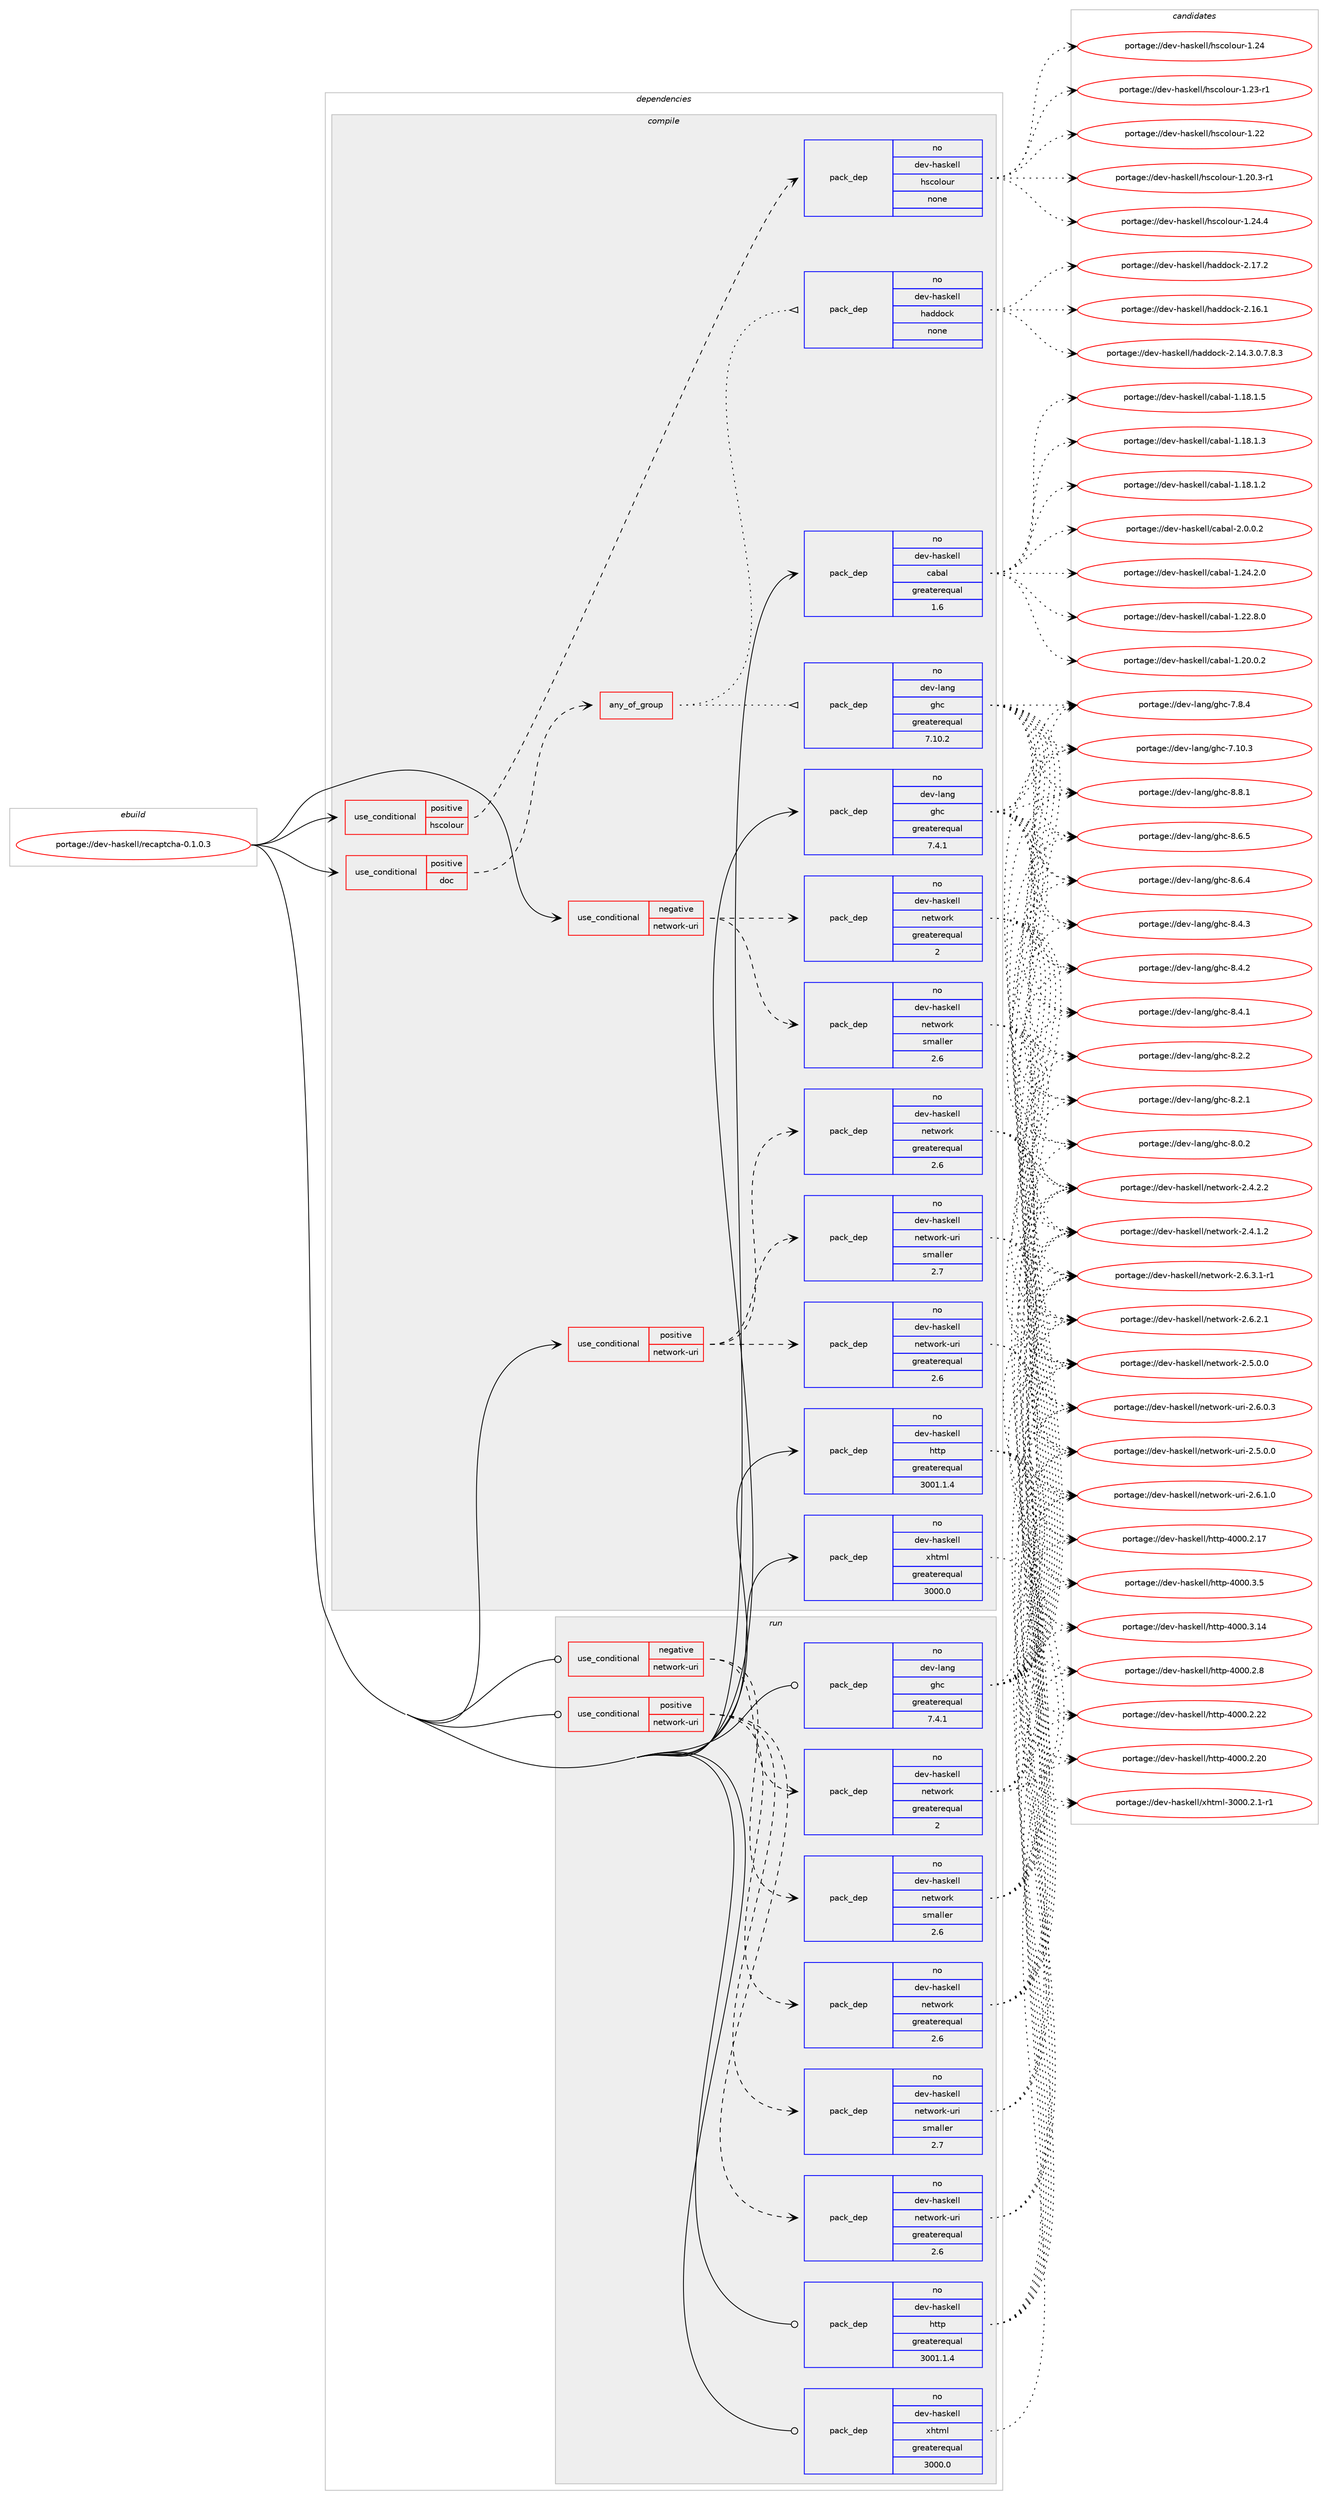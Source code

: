 digraph prolog {

# *************
# Graph options
# *************

newrank=true;
concentrate=true;
compound=true;
graph [rankdir=LR,fontname=Helvetica,fontsize=10,ranksep=1.5];#, ranksep=2.5, nodesep=0.2];
edge  [arrowhead=vee];
node  [fontname=Helvetica,fontsize=10];

# **********
# The ebuild
# **********

subgraph cluster_leftcol {
color=gray;
rank=same;
label=<<i>ebuild</i>>;
id [label="portage://dev-haskell/recaptcha-0.1.0.3", color=red, width=4, href="../dev-haskell/recaptcha-0.1.0.3.svg"];
}

# ****************
# The dependencies
# ****************

subgraph cluster_midcol {
color=gray;
label=<<i>dependencies</i>>;
subgraph cluster_compile {
fillcolor="#eeeeee";
style=filled;
label=<<i>compile</i>>;
subgraph cond132042 {
dependency547163 [label=<<TABLE BORDER="0" CELLBORDER="1" CELLSPACING="0" CELLPADDING="4"><TR><TD ROWSPAN="3" CELLPADDING="10">use_conditional</TD></TR><TR><TD>negative</TD></TR><TR><TD>network-uri</TD></TR></TABLE>>, shape=none, color=red];
subgraph pack409033 {
dependency547164 [label=<<TABLE BORDER="0" CELLBORDER="1" CELLSPACING="0" CELLPADDING="4" WIDTH="220"><TR><TD ROWSPAN="6" CELLPADDING="30">pack_dep</TD></TR><TR><TD WIDTH="110">no</TD></TR><TR><TD>dev-haskell</TD></TR><TR><TD>network</TD></TR><TR><TD>greaterequal</TD></TR><TR><TD>2</TD></TR></TABLE>>, shape=none, color=blue];
}
dependency547163:e -> dependency547164:w [weight=20,style="dashed",arrowhead="vee"];
subgraph pack409034 {
dependency547165 [label=<<TABLE BORDER="0" CELLBORDER="1" CELLSPACING="0" CELLPADDING="4" WIDTH="220"><TR><TD ROWSPAN="6" CELLPADDING="30">pack_dep</TD></TR><TR><TD WIDTH="110">no</TD></TR><TR><TD>dev-haskell</TD></TR><TR><TD>network</TD></TR><TR><TD>smaller</TD></TR><TR><TD>2.6</TD></TR></TABLE>>, shape=none, color=blue];
}
dependency547163:e -> dependency547165:w [weight=20,style="dashed",arrowhead="vee"];
}
id:e -> dependency547163:w [weight=20,style="solid",arrowhead="vee"];
subgraph cond132043 {
dependency547166 [label=<<TABLE BORDER="0" CELLBORDER="1" CELLSPACING="0" CELLPADDING="4"><TR><TD ROWSPAN="3" CELLPADDING="10">use_conditional</TD></TR><TR><TD>positive</TD></TR><TR><TD>doc</TD></TR></TABLE>>, shape=none, color=red];
subgraph any5851 {
dependency547167 [label=<<TABLE BORDER="0" CELLBORDER="1" CELLSPACING="0" CELLPADDING="4"><TR><TD CELLPADDING="10">any_of_group</TD></TR></TABLE>>, shape=none, color=red];subgraph pack409035 {
dependency547168 [label=<<TABLE BORDER="0" CELLBORDER="1" CELLSPACING="0" CELLPADDING="4" WIDTH="220"><TR><TD ROWSPAN="6" CELLPADDING="30">pack_dep</TD></TR><TR><TD WIDTH="110">no</TD></TR><TR><TD>dev-haskell</TD></TR><TR><TD>haddock</TD></TR><TR><TD>none</TD></TR><TR><TD></TD></TR></TABLE>>, shape=none, color=blue];
}
dependency547167:e -> dependency547168:w [weight=20,style="dotted",arrowhead="oinv"];
subgraph pack409036 {
dependency547169 [label=<<TABLE BORDER="0" CELLBORDER="1" CELLSPACING="0" CELLPADDING="4" WIDTH="220"><TR><TD ROWSPAN="6" CELLPADDING="30">pack_dep</TD></TR><TR><TD WIDTH="110">no</TD></TR><TR><TD>dev-lang</TD></TR><TR><TD>ghc</TD></TR><TR><TD>greaterequal</TD></TR><TR><TD>7.10.2</TD></TR></TABLE>>, shape=none, color=blue];
}
dependency547167:e -> dependency547169:w [weight=20,style="dotted",arrowhead="oinv"];
}
dependency547166:e -> dependency547167:w [weight=20,style="dashed",arrowhead="vee"];
}
id:e -> dependency547166:w [weight=20,style="solid",arrowhead="vee"];
subgraph cond132044 {
dependency547170 [label=<<TABLE BORDER="0" CELLBORDER="1" CELLSPACING="0" CELLPADDING="4"><TR><TD ROWSPAN="3" CELLPADDING="10">use_conditional</TD></TR><TR><TD>positive</TD></TR><TR><TD>hscolour</TD></TR></TABLE>>, shape=none, color=red];
subgraph pack409037 {
dependency547171 [label=<<TABLE BORDER="0" CELLBORDER="1" CELLSPACING="0" CELLPADDING="4" WIDTH="220"><TR><TD ROWSPAN="6" CELLPADDING="30">pack_dep</TD></TR><TR><TD WIDTH="110">no</TD></TR><TR><TD>dev-haskell</TD></TR><TR><TD>hscolour</TD></TR><TR><TD>none</TD></TR><TR><TD></TD></TR></TABLE>>, shape=none, color=blue];
}
dependency547170:e -> dependency547171:w [weight=20,style="dashed",arrowhead="vee"];
}
id:e -> dependency547170:w [weight=20,style="solid",arrowhead="vee"];
subgraph cond132045 {
dependency547172 [label=<<TABLE BORDER="0" CELLBORDER="1" CELLSPACING="0" CELLPADDING="4"><TR><TD ROWSPAN="3" CELLPADDING="10">use_conditional</TD></TR><TR><TD>positive</TD></TR><TR><TD>network-uri</TD></TR></TABLE>>, shape=none, color=red];
subgraph pack409038 {
dependency547173 [label=<<TABLE BORDER="0" CELLBORDER="1" CELLSPACING="0" CELLPADDING="4" WIDTH="220"><TR><TD ROWSPAN="6" CELLPADDING="30">pack_dep</TD></TR><TR><TD WIDTH="110">no</TD></TR><TR><TD>dev-haskell</TD></TR><TR><TD>network</TD></TR><TR><TD>greaterequal</TD></TR><TR><TD>2.6</TD></TR></TABLE>>, shape=none, color=blue];
}
dependency547172:e -> dependency547173:w [weight=20,style="dashed",arrowhead="vee"];
subgraph pack409039 {
dependency547174 [label=<<TABLE BORDER="0" CELLBORDER="1" CELLSPACING="0" CELLPADDING="4" WIDTH="220"><TR><TD ROWSPAN="6" CELLPADDING="30">pack_dep</TD></TR><TR><TD WIDTH="110">no</TD></TR><TR><TD>dev-haskell</TD></TR><TR><TD>network-uri</TD></TR><TR><TD>greaterequal</TD></TR><TR><TD>2.6</TD></TR></TABLE>>, shape=none, color=blue];
}
dependency547172:e -> dependency547174:w [weight=20,style="dashed",arrowhead="vee"];
subgraph pack409040 {
dependency547175 [label=<<TABLE BORDER="0" CELLBORDER="1" CELLSPACING="0" CELLPADDING="4" WIDTH="220"><TR><TD ROWSPAN="6" CELLPADDING="30">pack_dep</TD></TR><TR><TD WIDTH="110">no</TD></TR><TR><TD>dev-haskell</TD></TR><TR><TD>network-uri</TD></TR><TR><TD>smaller</TD></TR><TR><TD>2.7</TD></TR></TABLE>>, shape=none, color=blue];
}
dependency547172:e -> dependency547175:w [weight=20,style="dashed",arrowhead="vee"];
}
id:e -> dependency547172:w [weight=20,style="solid",arrowhead="vee"];
subgraph pack409041 {
dependency547176 [label=<<TABLE BORDER="0" CELLBORDER="1" CELLSPACING="0" CELLPADDING="4" WIDTH="220"><TR><TD ROWSPAN="6" CELLPADDING="30">pack_dep</TD></TR><TR><TD WIDTH="110">no</TD></TR><TR><TD>dev-haskell</TD></TR><TR><TD>cabal</TD></TR><TR><TD>greaterequal</TD></TR><TR><TD>1.6</TD></TR></TABLE>>, shape=none, color=blue];
}
id:e -> dependency547176:w [weight=20,style="solid",arrowhead="vee"];
subgraph pack409042 {
dependency547177 [label=<<TABLE BORDER="0" CELLBORDER="1" CELLSPACING="0" CELLPADDING="4" WIDTH="220"><TR><TD ROWSPAN="6" CELLPADDING="30">pack_dep</TD></TR><TR><TD WIDTH="110">no</TD></TR><TR><TD>dev-haskell</TD></TR><TR><TD>http</TD></TR><TR><TD>greaterequal</TD></TR><TR><TD>3001.1.4</TD></TR></TABLE>>, shape=none, color=blue];
}
id:e -> dependency547177:w [weight=20,style="solid",arrowhead="vee"];
subgraph pack409043 {
dependency547178 [label=<<TABLE BORDER="0" CELLBORDER="1" CELLSPACING="0" CELLPADDING="4" WIDTH="220"><TR><TD ROWSPAN="6" CELLPADDING="30">pack_dep</TD></TR><TR><TD WIDTH="110">no</TD></TR><TR><TD>dev-haskell</TD></TR><TR><TD>xhtml</TD></TR><TR><TD>greaterequal</TD></TR><TR><TD>3000.0</TD></TR></TABLE>>, shape=none, color=blue];
}
id:e -> dependency547178:w [weight=20,style="solid",arrowhead="vee"];
subgraph pack409044 {
dependency547179 [label=<<TABLE BORDER="0" CELLBORDER="1" CELLSPACING="0" CELLPADDING="4" WIDTH="220"><TR><TD ROWSPAN="6" CELLPADDING="30">pack_dep</TD></TR><TR><TD WIDTH="110">no</TD></TR><TR><TD>dev-lang</TD></TR><TR><TD>ghc</TD></TR><TR><TD>greaterequal</TD></TR><TR><TD>7.4.1</TD></TR></TABLE>>, shape=none, color=blue];
}
id:e -> dependency547179:w [weight=20,style="solid",arrowhead="vee"];
}
subgraph cluster_compileandrun {
fillcolor="#eeeeee";
style=filled;
label=<<i>compile and run</i>>;
}
subgraph cluster_run {
fillcolor="#eeeeee";
style=filled;
label=<<i>run</i>>;
subgraph cond132046 {
dependency547180 [label=<<TABLE BORDER="0" CELLBORDER="1" CELLSPACING="0" CELLPADDING="4"><TR><TD ROWSPAN="3" CELLPADDING="10">use_conditional</TD></TR><TR><TD>negative</TD></TR><TR><TD>network-uri</TD></TR></TABLE>>, shape=none, color=red];
subgraph pack409045 {
dependency547181 [label=<<TABLE BORDER="0" CELLBORDER="1" CELLSPACING="0" CELLPADDING="4" WIDTH="220"><TR><TD ROWSPAN="6" CELLPADDING="30">pack_dep</TD></TR><TR><TD WIDTH="110">no</TD></TR><TR><TD>dev-haskell</TD></TR><TR><TD>network</TD></TR><TR><TD>greaterequal</TD></TR><TR><TD>2</TD></TR></TABLE>>, shape=none, color=blue];
}
dependency547180:e -> dependency547181:w [weight=20,style="dashed",arrowhead="vee"];
subgraph pack409046 {
dependency547182 [label=<<TABLE BORDER="0" CELLBORDER="1" CELLSPACING="0" CELLPADDING="4" WIDTH="220"><TR><TD ROWSPAN="6" CELLPADDING="30">pack_dep</TD></TR><TR><TD WIDTH="110">no</TD></TR><TR><TD>dev-haskell</TD></TR><TR><TD>network</TD></TR><TR><TD>smaller</TD></TR><TR><TD>2.6</TD></TR></TABLE>>, shape=none, color=blue];
}
dependency547180:e -> dependency547182:w [weight=20,style="dashed",arrowhead="vee"];
}
id:e -> dependency547180:w [weight=20,style="solid",arrowhead="odot"];
subgraph cond132047 {
dependency547183 [label=<<TABLE BORDER="0" CELLBORDER="1" CELLSPACING="0" CELLPADDING="4"><TR><TD ROWSPAN="3" CELLPADDING="10">use_conditional</TD></TR><TR><TD>positive</TD></TR><TR><TD>network-uri</TD></TR></TABLE>>, shape=none, color=red];
subgraph pack409047 {
dependency547184 [label=<<TABLE BORDER="0" CELLBORDER="1" CELLSPACING="0" CELLPADDING="4" WIDTH="220"><TR><TD ROWSPAN="6" CELLPADDING="30">pack_dep</TD></TR><TR><TD WIDTH="110">no</TD></TR><TR><TD>dev-haskell</TD></TR><TR><TD>network</TD></TR><TR><TD>greaterequal</TD></TR><TR><TD>2.6</TD></TR></TABLE>>, shape=none, color=blue];
}
dependency547183:e -> dependency547184:w [weight=20,style="dashed",arrowhead="vee"];
subgraph pack409048 {
dependency547185 [label=<<TABLE BORDER="0" CELLBORDER="1" CELLSPACING="0" CELLPADDING="4" WIDTH="220"><TR><TD ROWSPAN="6" CELLPADDING="30">pack_dep</TD></TR><TR><TD WIDTH="110">no</TD></TR><TR><TD>dev-haskell</TD></TR><TR><TD>network-uri</TD></TR><TR><TD>greaterequal</TD></TR><TR><TD>2.6</TD></TR></TABLE>>, shape=none, color=blue];
}
dependency547183:e -> dependency547185:w [weight=20,style="dashed",arrowhead="vee"];
subgraph pack409049 {
dependency547186 [label=<<TABLE BORDER="0" CELLBORDER="1" CELLSPACING="0" CELLPADDING="4" WIDTH="220"><TR><TD ROWSPAN="6" CELLPADDING="30">pack_dep</TD></TR><TR><TD WIDTH="110">no</TD></TR><TR><TD>dev-haskell</TD></TR><TR><TD>network-uri</TD></TR><TR><TD>smaller</TD></TR><TR><TD>2.7</TD></TR></TABLE>>, shape=none, color=blue];
}
dependency547183:e -> dependency547186:w [weight=20,style="dashed",arrowhead="vee"];
}
id:e -> dependency547183:w [weight=20,style="solid",arrowhead="odot"];
subgraph pack409050 {
dependency547187 [label=<<TABLE BORDER="0" CELLBORDER="1" CELLSPACING="0" CELLPADDING="4" WIDTH="220"><TR><TD ROWSPAN="6" CELLPADDING="30">pack_dep</TD></TR><TR><TD WIDTH="110">no</TD></TR><TR><TD>dev-haskell</TD></TR><TR><TD>http</TD></TR><TR><TD>greaterequal</TD></TR><TR><TD>3001.1.4</TD></TR></TABLE>>, shape=none, color=blue];
}
id:e -> dependency547187:w [weight=20,style="solid",arrowhead="odot"];
subgraph pack409051 {
dependency547188 [label=<<TABLE BORDER="0" CELLBORDER="1" CELLSPACING="0" CELLPADDING="4" WIDTH="220"><TR><TD ROWSPAN="6" CELLPADDING="30">pack_dep</TD></TR><TR><TD WIDTH="110">no</TD></TR><TR><TD>dev-haskell</TD></TR><TR><TD>xhtml</TD></TR><TR><TD>greaterequal</TD></TR><TR><TD>3000.0</TD></TR></TABLE>>, shape=none, color=blue];
}
id:e -> dependency547188:w [weight=20,style="solid",arrowhead="odot"];
subgraph pack409052 {
dependency547189 [label=<<TABLE BORDER="0" CELLBORDER="1" CELLSPACING="0" CELLPADDING="4" WIDTH="220"><TR><TD ROWSPAN="6" CELLPADDING="30">pack_dep</TD></TR><TR><TD WIDTH="110">no</TD></TR><TR><TD>dev-lang</TD></TR><TR><TD>ghc</TD></TR><TR><TD>greaterequal</TD></TR><TR><TD>7.4.1</TD></TR></TABLE>>, shape=none, color=blue];
}
id:e -> dependency547189:w [weight=20,style="solid",arrowhead="odot"];
}
}

# **************
# The candidates
# **************

subgraph cluster_choices {
rank=same;
color=gray;
label=<<i>candidates</i>>;

subgraph choice409033 {
color=black;
nodesep=1;
choice10010111845104971151071011081084711010111611911111410745504654465146494511449 [label="portage://dev-haskell/network-2.6.3.1-r1", color=red, width=4,href="../dev-haskell/network-2.6.3.1-r1.svg"];
choice1001011184510497115107101108108471101011161191111141074550465446504649 [label="portage://dev-haskell/network-2.6.2.1", color=red, width=4,href="../dev-haskell/network-2.6.2.1.svg"];
choice1001011184510497115107101108108471101011161191111141074550465346484648 [label="portage://dev-haskell/network-2.5.0.0", color=red, width=4,href="../dev-haskell/network-2.5.0.0.svg"];
choice1001011184510497115107101108108471101011161191111141074550465246504650 [label="portage://dev-haskell/network-2.4.2.2", color=red, width=4,href="../dev-haskell/network-2.4.2.2.svg"];
choice1001011184510497115107101108108471101011161191111141074550465246494650 [label="portage://dev-haskell/network-2.4.1.2", color=red, width=4,href="../dev-haskell/network-2.4.1.2.svg"];
dependency547164:e -> choice10010111845104971151071011081084711010111611911111410745504654465146494511449:w [style=dotted,weight="100"];
dependency547164:e -> choice1001011184510497115107101108108471101011161191111141074550465446504649:w [style=dotted,weight="100"];
dependency547164:e -> choice1001011184510497115107101108108471101011161191111141074550465346484648:w [style=dotted,weight="100"];
dependency547164:e -> choice1001011184510497115107101108108471101011161191111141074550465246504650:w [style=dotted,weight="100"];
dependency547164:e -> choice1001011184510497115107101108108471101011161191111141074550465246494650:w [style=dotted,weight="100"];
}
subgraph choice409034 {
color=black;
nodesep=1;
choice10010111845104971151071011081084711010111611911111410745504654465146494511449 [label="portage://dev-haskell/network-2.6.3.1-r1", color=red, width=4,href="../dev-haskell/network-2.6.3.1-r1.svg"];
choice1001011184510497115107101108108471101011161191111141074550465446504649 [label="portage://dev-haskell/network-2.6.2.1", color=red, width=4,href="../dev-haskell/network-2.6.2.1.svg"];
choice1001011184510497115107101108108471101011161191111141074550465346484648 [label="portage://dev-haskell/network-2.5.0.0", color=red, width=4,href="../dev-haskell/network-2.5.0.0.svg"];
choice1001011184510497115107101108108471101011161191111141074550465246504650 [label="portage://dev-haskell/network-2.4.2.2", color=red, width=4,href="../dev-haskell/network-2.4.2.2.svg"];
choice1001011184510497115107101108108471101011161191111141074550465246494650 [label="portage://dev-haskell/network-2.4.1.2", color=red, width=4,href="../dev-haskell/network-2.4.1.2.svg"];
dependency547165:e -> choice10010111845104971151071011081084711010111611911111410745504654465146494511449:w [style=dotted,weight="100"];
dependency547165:e -> choice1001011184510497115107101108108471101011161191111141074550465446504649:w [style=dotted,weight="100"];
dependency547165:e -> choice1001011184510497115107101108108471101011161191111141074550465346484648:w [style=dotted,weight="100"];
dependency547165:e -> choice1001011184510497115107101108108471101011161191111141074550465246504650:w [style=dotted,weight="100"];
dependency547165:e -> choice1001011184510497115107101108108471101011161191111141074550465246494650:w [style=dotted,weight="100"];
}
subgraph choice409035 {
color=black;
nodesep=1;
choice100101118451049711510710110810847104971001001119910745504649554650 [label="portage://dev-haskell/haddock-2.17.2", color=red, width=4,href="../dev-haskell/haddock-2.17.2.svg"];
choice100101118451049711510710110810847104971001001119910745504649544649 [label="portage://dev-haskell/haddock-2.16.1", color=red, width=4,href="../dev-haskell/haddock-2.16.1.svg"];
choice1001011184510497115107101108108471049710010011199107455046495246514648465546564651 [label="portage://dev-haskell/haddock-2.14.3.0.7.8.3", color=red, width=4,href="../dev-haskell/haddock-2.14.3.0.7.8.3.svg"];
dependency547168:e -> choice100101118451049711510710110810847104971001001119910745504649554650:w [style=dotted,weight="100"];
dependency547168:e -> choice100101118451049711510710110810847104971001001119910745504649544649:w [style=dotted,weight="100"];
dependency547168:e -> choice1001011184510497115107101108108471049710010011199107455046495246514648465546564651:w [style=dotted,weight="100"];
}
subgraph choice409036 {
color=black;
nodesep=1;
choice10010111845108971101034710310499455646564649 [label="portage://dev-lang/ghc-8.8.1", color=red, width=4,href="../dev-lang/ghc-8.8.1.svg"];
choice10010111845108971101034710310499455646544653 [label="portage://dev-lang/ghc-8.6.5", color=red, width=4,href="../dev-lang/ghc-8.6.5.svg"];
choice10010111845108971101034710310499455646544652 [label="portage://dev-lang/ghc-8.6.4", color=red, width=4,href="../dev-lang/ghc-8.6.4.svg"];
choice10010111845108971101034710310499455646524651 [label="portage://dev-lang/ghc-8.4.3", color=red, width=4,href="../dev-lang/ghc-8.4.3.svg"];
choice10010111845108971101034710310499455646524650 [label="portage://dev-lang/ghc-8.4.2", color=red, width=4,href="../dev-lang/ghc-8.4.2.svg"];
choice10010111845108971101034710310499455646524649 [label="portage://dev-lang/ghc-8.4.1", color=red, width=4,href="../dev-lang/ghc-8.4.1.svg"];
choice10010111845108971101034710310499455646504650 [label="portage://dev-lang/ghc-8.2.2", color=red, width=4,href="../dev-lang/ghc-8.2.2.svg"];
choice10010111845108971101034710310499455646504649 [label="portage://dev-lang/ghc-8.2.1", color=red, width=4,href="../dev-lang/ghc-8.2.1.svg"];
choice10010111845108971101034710310499455646484650 [label="portage://dev-lang/ghc-8.0.2", color=red, width=4,href="../dev-lang/ghc-8.0.2.svg"];
choice10010111845108971101034710310499455546564652 [label="portage://dev-lang/ghc-7.8.4", color=red, width=4,href="../dev-lang/ghc-7.8.4.svg"];
choice1001011184510897110103471031049945554649484651 [label="portage://dev-lang/ghc-7.10.3", color=red, width=4,href="../dev-lang/ghc-7.10.3.svg"];
dependency547169:e -> choice10010111845108971101034710310499455646564649:w [style=dotted,weight="100"];
dependency547169:e -> choice10010111845108971101034710310499455646544653:w [style=dotted,weight="100"];
dependency547169:e -> choice10010111845108971101034710310499455646544652:w [style=dotted,weight="100"];
dependency547169:e -> choice10010111845108971101034710310499455646524651:w [style=dotted,weight="100"];
dependency547169:e -> choice10010111845108971101034710310499455646524650:w [style=dotted,weight="100"];
dependency547169:e -> choice10010111845108971101034710310499455646524649:w [style=dotted,weight="100"];
dependency547169:e -> choice10010111845108971101034710310499455646504650:w [style=dotted,weight="100"];
dependency547169:e -> choice10010111845108971101034710310499455646504649:w [style=dotted,weight="100"];
dependency547169:e -> choice10010111845108971101034710310499455646484650:w [style=dotted,weight="100"];
dependency547169:e -> choice10010111845108971101034710310499455546564652:w [style=dotted,weight="100"];
dependency547169:e -> choice1001011184510897110103471031049945554649484651:w [style=dotted,weight="100"];
}
subgraph choice409037 {
color=black;
nodesep=1;
choice1001011184510497115107101108108471041159911110811111711445494650524652 [label="portage://dev-haskell/hscolour-1.24.4", color=red, width=4,href="../dev-haskell/hscolour-1.24.4.svg"];
choice100101118451049711510710110810847104115991111081111171144549465052 [label="portage://dev-haskell/hscolour-1.24", color=red, width=4,href="../dev-haskell/hscolour-1.24.svg"];
choice1001011184510497115107101108108471041159911110811111711445494650514511449 [label="portage://dev-haskell/hscolour-1.23-r1", color=red, width=4,href="../dev-haskell/hscolour-1.23-r1.svg"];
choice100101118451049711510710110810847104115991111081111171144549465050 [label="portage://dev-haskell/hscolour-1.22", color=red, width=4,href="../dev-haskell/hscolour-1.22.svg"];
choice10010111845104971151071011081084710411599111108111117114454946504846514511449 [label="portage://dev-haskell/hscolour-1.20.3-r1", color=red, width=4,href="../dev-haskell/hscolour-1.20.3-r1.svg"];
dependency547171:e -> choice1001011184510497115107101108108471041159911110811111711445494650524652:w [style=dotted,weight="100"];
dependency547171:e -> choice100101118451049711510710110810847104115991111081111171144549465052:w [style=dotted,weight="100"];
dependency547171:e -> choice1001011184510497115107101108108471041159911110811111711445494650514511449:w [style=dotted,weight="100"];
dependency547171:e -> choice100101118451049711510710110810847104115991111081111171144549465050:w [style=dotted,weight="100"];
dependency547171:e -> choice10010111845104971151071011081084710411599111108111117114454946504846514511449:w [style=dotted,weight="100"];
}
subgraph choice409038 {
color=black;
nodesep=1;
choice10010111845104971151071011081084711010111611911111410745504654465146494511449 [label="portage://dev-haskell/network-2.6.3.1-r1", color=red, width=4,href="../dev-haskell/network-2.6.3.1-r1.svg"];
choice1001011184510497115107101108108471101011161191111141074550465446504649 [label="portage://dev-haskell/network-2.6.2.1", color=red, width=4,href="../dev-haskell/network-2.6.2.1.svg"];
choice1001011184510497115107101108108471101011161191111141074550465346484648 [label="portage://dev-haskell/network-2.5.0.0", color=red, width=4,href="../dev-haskell/network-2.5.0.0.svg"];
choice1001011184510497115107101108108471101011161191111141074550465246504650 [label="portage://dev-haskell/network-2.4.2.2", color=red, width=4,href="../dev-haskell/network-2.4.2.2.svg"];
choice1001011184510497115107101108108471101011161191111141074550465246494650 [label="portage://dev-haskell/network-2.4.1.2", color=red, width=4,href="../dev-haskell/network-2.4.1.2.svg"];
dependency547173:e -> choice10010111845104971151071011081084711010111611911111410745504654465146494511449:w [style=dotted,weight="100"];
dependency547173:e -> choice1001011184510497115107101108108471101011161191111141074550465446504649:w [style=dotted,weight="100"];
dependency547173:e -> choice1001011184510497115107101108108471101011161191111141074550465346484648:w [style=dotted,weight="100"];
dependency547173:e -> choice1001011184510497115107101108108471101011161191111141074550465246504650:w [style=dotted,weight="100"];
dependency547173:e -> choice1001011184510497115107101108108471101011161191111141074550465246494650:w [style=dotted,weight="100"];
}
subgraph choice409039 {
color=black;
nodesep=1;
choice100101118451049711510710110810847110101116119111114107451171141054550465446494648 [label="portage://dev-haskell/network-uri-2.6.1.0", color=red, width=4,href="../dev-haskell/network-uri-2.6.1.0.svg"];
choice100101118451049711510710110810847110101116119111114107451171141054550465446484651 [label="portage://dev-haskell/network-uri-2.6.0.3", color=red, width=4,href="../dev-haskell/network-uri-2.6.0.3.svg"];
choice100101118451049711510710110810847110101116119111114107451171141054550465346484648 [label="portage://dev-haskell/network-uri-2.5.0.0", color=red, width=4,href="../dev-haskell/network-uri-2.5.0.0.svg"];
dependency547174:e -> choice100101118451049711510710110810847110101116119111114107451171141054550465446494648:w [style=dotted,weight="100"];
dependency547174:e -> choice100101118451049711510710110810847110101116119111114107451171141054550465446484651:w [style=dotted,weight="100"];
dependency547174:e -> choice100101118451049711510710110810847110101116119111114107451171141054550465346484648:w [style=dotted,weight="100"];
}
subgraph choice409040 {
color=black;
nodesep=1;
choice100101118451049711510710110810847110101116119111114107451171141054550465446494648 [label="portage://dev-haskell/network-uri-2.6.1.0", color=red, width=4,href="../dev-haskell/network-uri-2.6.1.0.svg"];
choice100101118451049711510710110810847110101116119111114107451171141054550465446484651 [label="portage://dev-haskell/network-uri-2.6.0.3", color=red, width=4,href="../dev-haskell/network-uri-2.6.0.3.svg"];
choice100101118451049711510710110810847110101116119111114107451171141054550465346484648 [label="portage://dev-haskell/network-uri-2.5.0.0", color=red, width=4,href="../dev-haskell/network-uri-2.5.0.0.svg"];
dependency547175:e -> choice100101118451049711510710110810847110101116119111114107451171141054550465446494648:w [style=dotted,weight="100"];
dependency547175:e -> choice100101118451049711510710110810847110101116119111114107451171141054550465446484651:w [style=dotted,weight="100"];
dependency547175:e -> choice100101118451049711510710110810847110101116119111114107451171141054550465346484648:w [style=dotted,weight="100"];
}
subgraph choice409041 {
color=black;
nodesep=1;
choice100101118451049711510710110810847999798971084550464846484650 [label="portage://dev-haskell/cabal-2.0.0.2", color=red, width=4,href="../dev-haskell/cabal-2.0.0.2.svg"];
choice10010111845104971151071011081084799979897108454946505246504648 [label="portage://dev-haskell/cabal-1.24.2.0", color=red, width=4,href="../dev-haskell/cabal-1.24.2.0.svg"];
choice10010111845104971151071011081084799979897108454946505046564648 [label="portage://dev-haskell/cabal-1.22.8.0", color=red, width=4,href="../dev-haskell/cabal-1.22.8.0.svg"];
choice10010111845104971151071011081084799979897108454946504846484650 [label="portage://dev-haskell/cabal-1.20.0.2", color=red, width=4,href="../dev-haskell/cabal-1.20.0.2.svg"];
choice10010111845104971151071011081084799979897108454946495646494653 [label="portage://dev-haskell/cabal-1.18.1.5", color=red, width=4,href="../dev-haskell/cabal-1.18.1.5.svg"];
choice10010111845104971151071011081084799979897108454946495646494651 [label="portage://dev-haskell/cabal-1.18.1.3", color=red, width=4,href="../dev-haskell/cabal-1.18.1.3.svg"];
choice10010111845104971151071011081084799979897108454946495646494650 [label="portage://dev-haskell/cabal-1.18.1.2", color=red, width=4,href="../dev-haskell/cabal-1.18.1.2.svg"];
dependency547176:e -> choice100101118451049711510710110810847999798971084550464846484650:w [style=dotted,weight="100"];
dependency547176:e -> choice10010111845104971151071011081084799979897108454946505246504648:w [style=dotted,weight="100"];
dependency547176:e -> choice10010111845104971151071011081084799979897108454946505046564648:w [style=dotted,weight="100"];
dependency547176:e -> choice10010111845104971151071011081084799979897108454946504846484650:w [style=dotted,weight="100"];
dependency547176:e -> choice10010111845104971151071011081084799979897108454946495646494653:w [style=dotted,weight="100"];
dependency547176:e -> choice10010111845104971151071011081084799979897108454946495646494651:w [style=dotted,weight="100"];
dependency547176:e -> choice10010111845104971151071011081084799979897108454946495646494650:w [style=dotted,weight="100"];
}
subgraph choice409042 {
color=black;
nodesep=1;
choice100101118451049711510710110810847104116116112455248484846514653 [label="portage://dev-haskell/http-4000.3.5", color=red, width=4,href="../dev-haskell/http-4000.3.5.svg"];
choice10010111845104971151071011081084710411611611245524848484651464952 [label="portage://dev-haskell/http-4000.3.14", color=red, width=4,href="../dev-haskell/http-4000.3.14.svg"];
choice100101118451049711510710110810847104116116112455248484846504656 [label="portage://dev-haskell/http-4000.2.8", color=red, width=4,href="../dev-haskell/http-4000.2.8.svg"];
choice10010111845104971151071011081084710411611611245524848484650465050 [label="portage://dev-haskell/http-4000.2.22", color=red, width=4,href="../dev-haskell/http-4000.2.22.svg"];
choice10010111845104971151071011081084710411611611245524848484650465048 [label="portage://dev-haskell/http-4000.2.20", color=red, width=4,href="../dev-haskell/http-4000.2.20.svg"];
choice10010111845104971151071011081084710411611611245524848484650464955 [label="portage://dev-haskell/http-4000.2.17", color=red, width=4,href="../dev-haskell/http-4000.2.17.svg"];
dependency547177:e -> choice100101118451049711510710110810847104116116112455248484846514653:w [style=dotted,weight="100"];
dependency547177:e -> choice10010111845104971151071011081084710411611611245524848484651464952:w [style=dotted,weight="100"];
dependency547177:e -> choice100101118451049711510710110810847104116116112455248484846504656:w [style=dotted,weight="100"];
dependency547177:e -> choice10010111845104971151071011081084710411611611245524848484650465050:w [style=dotted,weight="100"];
dependency547177:e -> choice10010111845104971151071011081084710411611611245524848484650465048:w [style=dotted,weight="100"];
dependency547177:e -> choice10010111845104971151071011081084710411611611245524848484650464955:w [style=dotted,weight="100"];
}
subgraph choice409043 {
color=black;
nodesep=1;
choice1001011184510497115107101108108471201041161091084551484848465046494511449 [label="portage://dev-haskell/xhtml-3000.2.1-r1", color=red, width=4,href="../dev-haskell/xhtml-3000.2.1-r1.svg"];
dependency547178:e -> choice1001011184510497115107101108108471201041161091084551484848465046494511449:w [style=dotted,weight="100"];
}
subgraph choice409044 {
color=black;
nodesep=1;
choice10010111845108971101034710310499455646564649 [label="portage://dev-lang/ghc-8.8.1", color=red, width=4,href="../dev-lang/ghc-8.8.1.svg"];
choice10010111845108971101034710310499455646544653 [label="portage://dev-lang/ghc-8.6.5", color=red, width=4,href="../dev-lang/ghc-8.6.5.svg"];
choice10010111845108971101034710310499455646544652 [label="portage://dev-lang/ghc-8.6.4", color=red, width=4,href="../dev-lang/ghc-8.6.4.svg"];
choice10010111845108971101034710310499455646524651 [label="portage://dev-lang/ghc-8.4.3", color=red, width=4,href="../dev-lang/ghc-8.4.3.svg"];
choice10010111845108971101034710310499455646524650 [label="portage://dev-lang/ghc-8.4.2", color=red, width=4,href="../dev-lang/ghc-8.4.2.svg"];
choice10010111845108971101034710310499455646524649 [label="portage://dev-lang/ghc-8.4.1", color=red, width=4,href="../dev-lang/ghc-8.4.1.svg"];
choice10010111845108971101034710310499455646504650 [label="portage://dev-lang/ghc-8.2.2", color=red, width=4,href="../dev-lang/ghc-8.2.2.svg"];
choice10010111845108971101034710310499455646504649 [label="portage://dev-lang/ghc-8.2.1", color=red, width=4,href="../dev-lang/ghc-8.2.1.svg"];
choice10010111845108971101034710310499455646484650 [label="portage://dev-lang/ghc-8.0.2", color=red, width=4,href="../dev-lang/ghc-8.0.2.svg"];
choice10010111845108971101034710310499455546564652 [label="portage://dev-lang/ghc-7.8.4", color=red, width=4,href="../dev-lang/ghc-7.8.4.svg"];
choice1001011184510897110103471031049945554649484651 [label="portage://dev-lang/ghc-7.10.3", color=red, width=4,href="../dev-lang/ghc-7.10.3.svg"];
dependency547179:e -> choice10010111845108971101034710310499455646564649:w [style=dotted,weight="100"];
dependency547179:e -> choice10010111845108971101034710310499455646544653:w [style=dotted,weight="100"];
dependency547179:e -> choice10010111845108971101034710310499455646544652:w [style=dotted,weight="100"];
dependency547179:e -> choice10010111845108971101034710310499455646524651:w [style=dotted,weight="100"];
dependency547179:e -> choice10010111845108971101034710310499455646524650:w [style=dotted,weight="100"];
dependency547179:e -> choice10010111845108971101034710310499455646524649:w [style=dotted,weight="100"];
dependency547179:e -> choice10010111845108971101034710310499455646504650:w [style=dotted,weight="100"];
dependency547179:e -> choice10010111845108971101034710310499455646504649:w [style=dotted,weight="100"];
dependency547179:e -> choice10010111845108971101034710310499455646484650:w [style=dotted,weight="100"];
dependency547179:e -> choice10010111845108971101034710310499455546564652:w [style=dotted,weight="100"];
dependency547179:e -> choice1001011184510897110103471031049945554649484651:w [style=dotted,weight="100"];
}
subgraph choice409045 {
color=black;
nodesep=1;
choice10010111845104971151071011081084711010111611911111410745504654465146494511449 [label="portage://dev-haskell/network-2.6.3.1-r1", color=red, width=4,href="../dev-haskell/network-2.6.3.1-r1.svg"];
choice1001011184510497115107101108108471101011161191111141074550465446504649 [label="portage://dev-haskell/network-2.6.2.1", color=red, width=4,href="../dev-haskell/network-2.6.2.1.svg"];
choice1001011184510497115107101108108471101011161191111141074550465346484648 [label="portage://dev-haskell/network-2.5.0.0", color=red, width=4,href="../dev-haskell/network-2.5.0.0.svg"];
choice1001011184510497115107101108108471101011161191111141074550465246504650 [label="portage://dev-haskell/network-2.4.2.2", color=red, width=4,href="../dev-haskell/network-2.4.2.2.svg"];
choice1001011184510497115107101108108471101011161191111141074550465246494650 [label="portage://dev-haskell/network-2.4.1.2", color=red, width=4,href="../dev-haskell/network-2.4.1.2.svg"];
dependency547181:e -> choice10010111845104971151071011081084711010111611911111410745504654465146494511449:w [style=dotted,weight="100"];
dependency547181:e -> choice1001011184510497115107101108108471101011161191111141074550465446504649:w [style=dotted,weight="100"];
dependency547181:e -> choice1001011184510497115107101108108471101011161191111141074550465346484648:w [style=dotted,weight="100"];
dependency547181:e -> choice1001011184510497115107101108108471101011161191111141074550465246504650:w [style=dotted,weight="100"];
dependency547181:e -> choice1001011184510497115107101108108471101011161191111141074550465246494650:w [style=dotted,weight="100"];
}
subgraph choice409046 {
color=black;
nodesep=1;
choice10010111845104971151071011081084711010111611911111410745504654465146494511449 [label="portage://dev-haskell/network-2.6.3.1-r1", color=red, width=4,href="../dev-haskell/network-2.6.3.1-r1.svg"];
choice1001011184510497115107101108108471101011161191111141074550465446504649 [label="portage://dev-haskell/network-2.6.2.1", color=red, width=4,href="../dev-haskell/network-2.6.2.1.svg"];
choice1001011184510497115107101108108471101011161191111141074550465346484648 [label="portage://dev-haskell/network-2.5.0.0", color=red, width=4,href="../dev-haskell/network-2.5.0.0.svg"];
choice1001011184510497115107101108108471101011161191111141074550465246504650 [label="portage://dev-haskell/network-2.4.2.2", color=red, width=4,href="../dev-haskell/network-2.4.2.2.svg"];
choice1001011184510497115107101108108471101011161191111141074550465246494650 [label="portage://dev-haskell/network-2.4.1.2", color=red, width=4,href="../dev-haskell/network-2.4.1.2.svg"];
dependency547182:e -> choice10010111845104971151071011081084711010111611911111410745504654465146494511449:w [style=dotted,weight="100"];
dependency547182:e -> choice1001011184510497115107101108108471101011161191111141074550465446504649:w [style=dotted,weight="100"];
dependency547182:e -> choice1001011184510497115107101108108471101011161191111141074550465346484648:w [style=dotted,weight="100"];
dependency547182:e -> choice1001011184510497115107101108108471101011161191111141074550465246504650:w [style=dotted,weight="100"];
dependency547182:e -> choice1001011184510497115107101108108471101011161191111141074550465246494650:w [style=dotted,weight="100"];
}
subgraph choice409047 {
color=black;
nodesep=1;
choice10010111845104971151071011081084711010111611911111410745504654465146494511449 [label="portage://dev-haskell/network-2.6.3.1-r1", color=red, width=4,href="../dev-haskell/network-2.6.3.1-r1.svg"];
choice1001011184510497115107101108108471101011161191111141074550465446504649 [label="portage://dev-haskell/network-2.6.2.1", color=red, width=4,href="../dev-haskell/network-2.6.2.1.svg"];
choice1001011184510497115107101108108471101011161191111141074550465346484648 [label="portage://dev-haskell/network-2.5.0.0", color=red, width=4,href="../dev-haskell/network-2.5.0.0.svg"];
choice1001011184510497115107101108108471101011161191111141074550465246504650 [label="portage://dev-haskell/network-2.4.2.2", color=red, width=4,href="../dev-haskell/network-2.4.2.2.svg"];
choice1001011184510497115107101108108471101011161191111141074550465246494650 [label="portage://dev-haskell/network-2.4.1.2", color=red, width=4,href="../dev-haskell/network-2.4.1.2.svg"];
dependency547184:e -> choice10010111845104971151071011081084711010111611911111410745504654465146494511449:w [style=dotted,weight="100"];
dependency547184:e -> choice1001011184510497115107101108108471101011161191111141074550465446504649:w [style=dotted,weight="100"];
dependency547184:e -> choice1001011184510497115107101108108471101011161191111141074550465346484648:w [style=dotted,weight="100"];
dependency547184:e -> choice1001011184510497115107101108108471101011161191111141074550465246504650:w [style=dotted,weight="100"];
dependency547184:e -> choice1001011184510497115107101108108471101011161191111141074550465246494650:w [style=dotted,weight="100"];
}
subgraph choice409048 {
color=black;
nodesep=1;
choice100101118451049711510710110810847110101116119111114107451171141054550465446494648 [label="portage://dev-haskell/network-uri-2.6.1.0", color=red, width=4,href="../dev-haskell/network-uri-2.6.1.0.svg"];
choice100101118451049711510710110810847110101116119111114107451171141054550465446484651 [label="portage://dev-haskell/network-uri-2.6.0.3", color=red, width=4,href="../dev-haskell/network-uri-2.6.0.3.svg"];
choice100101118451049711510710110810847110101116119111114107451171141054550465346484648 [label="portage://dev-haskell/network-uri-2.5.0.0", color=red, width=4,href="../dev-haskell/network-uri-2.5.0.0.svg"];
dependency547185:e -> choice100101118451049711510710110810847110101116119111114107451171141054550465446494648:w [style=dotted,weight="100"];
dependency547185:e -> choice100101118451049711510710110810847110101116119111114107451171141054550465446484651:w [style=dotted,weight="100"];
dependency547185:e -> choice100101118451049711510710110810847110101116119111114107451171141054550465346484648:w [style=dotted,weight="100"];
}
subgraph choice409049 {
color=black;
nodesep=1;
choice100101118451049711510710110810847110101116119111114107451171141054550465446494648 [label="portage://dev-haskell/network-uri-2.6.1.0", color=red, width=4,href="../dev-haskell/network-uri-2.6.1.0.svg"];
choice100101118451049711510710110810847110101116119111114107451171141054550465446484651 [label="portage://dev-haskell/network-uri-2.6.0.3", color=red, width=4,href="../dev-haskell/network-uri-2.6.0.3.svg"];
choice100101118451049711510710110810847110101116119111114107451171141054550465346484648 [label="portage://dev-haskell/network-uri-2.5.0.0", color=red, width=4,href="../dev-haskell/network-uri-2.5.0.0.svg"];
dependency547186:e -> choice100101118451049711510710110810847110101116119111114107451171141054550465446494648:w [style=dotted,weight="100"];
dependency547186:e -> choice100101118451049711510710110810847110101116119111114107451171141054550465446484651:w [style=dotted,weight="100"];
dependency547186:e -> choice100101118451049711510710110810847110101116119111114107451171141054550465346484648:w [style=dotted,weight="100"];
}
subgraph choice409050 {
color=black;
nodesep=1;
choice100101118451049711510710110810847104116116112455248484846514653 [label="portage://dev-haskell/http-4000.3.5", color=red, width=4,href="../dev-haskell/http-4000.3.5.svg"];
choice10010111845104971151071011081084710411611611245524848484651464952 [label="portage://dev-haskell/http-4000.3.14", color=red, width=4,href="../dev-haskell/http-4000.3.14.svg"];
choice100101118451049711510710110810847104116116112455248484846504656 [label="portage://dev-haskell/http-4000.2.8", color=red, width=4,href="../dev-haskell/http-4000.2.8.svg"];
choice10010111845104971151071011081084710411611611245524848484650465050 [label="portage://dev-haskell/http-4000.2.22", color=red, width=4,href="../dev-haskell/http-4000.2.22.svg"];
choice10010111845104971151071011081084710411611611245524848484650465048 [label="portage://dev-haskell/http-4000.2.20", color=red, width=4,href="../dev-haskell/http-4000.2.20.svg"];
choice10010111845104971151071011081084710411611611245524848484650464955 [label="portage://dev-haskell/http-4000.2.17", color=red, width=4,href="../dev-haskell/http-4000.2.17.svg"];
dependency547187:e -> choice100101118451049711510710110810847104116116112455248484846514653:w [style=dotted,weight="100"];
dependency547187:e -> choice10010111845104971151071011081084710411611611245524848484651464952:w [style=dotted,weight="100"];
dependency547187:e -> choice100101118451049711510710110810847104116116112455248484846504656:w [style=dotted,weight="100"];
dependency547187:e -> choice10010111845104971151071011081084710411611611245524848484650465050:w [style=dotted,weight="100"];
dependency547187:e -> choice10010111845104971151071011081084710411611611245524848484650465048:w [style=dotted,weight="100"];
dependency547187:e -> choice10010111845104971151071011081084710411611611245524848484650464955:w [style=dotted,weight="100"];
}
subgraph choice409051 {
color=black;
nodesep=1;
choice1001011184510497115107101108108471201041161091084551484848465046494511449 [label="portage://dev-haskell/xhtml-3000.2.1-r1", color=red, width=4,href="../dev-haskell/xhtml-3000.2.1-r1.svg"];
dependency547188:e -> choice1001011184510497115107101108108471201041161091084551484848465046494511449:w [style=dotted,weight="100"];
}
subgraph choice409052 {
color=black;
nodesep=1;
choice10010111845108971101034710310499455646564649 [label="portage://dev-lang/ghc-8.8.1", color=red, width=4,href="../dev-lang/ghc-8.8.1.svg"];
choice10010111845108971101034710310499455646544653 [label="portage://dev-lang/ghc-8.6.5", color=red, width=4,href="../dev-lang/ghc-8.6.5.svg"];
choice10010111845108971101034710310499455646544652 [label="portage://dev-lang/ghc-8.6.4", color=red, width=4,href="../dev-lang/ghc-8.6.4.svg"];
choice10010111845108971101034710310499455646524651 [label="portage://dev-lang/ghc-8.4.3", color=red, width=4,href="../dev-lang/ghc-8.4.3.svg"];
choice10010111845108971101034710310499455646524650 [label="portage://dev-lang/ghc-8.4.2", color=red, width=4,href="../dev-lang/ghc-8.4.2.svg"];
choice10010111845108971101034710310499455646524649 [label="portage://dev-lang/ghc-8.4.1", color=red, width=4,href="../dev-lang/ghc-8.4.1.svg"];
choice10010111845108971101034710310499455646504650 [label="portage://dev-lang/ghc-8.2.2", color=red, width=4,href="../dev-lang/ghc-8.2.2.svg"];
choice10010111845108971101034710310499455646504649 [label="portage://dev-lang/ghc-8.2.1", color=red, width=4,href="../dev-lang/ghc-8.2.1.svg"];
choice10010111845108971101034710310499455646484650 [label="portage://dev-lang/ghc-8.0.2", color=red, width=4,href="../dev-lang/ghc-8.0.2.svg"];
choice10010111845108971101034710310499455546564652 [label="portage://dev-lang/ghc-7.8.4", color=red, width=4,href="../dev-lang/ghc-7.8.4.svg"];
choice1001011184510897110103471031049945554649484651 [label="portage://dev-lang/ghc-7.10.3", color=red, width=4,href="../dev-lang/ghc-7.10.3.svg"];
dependency547189:e -> choice10010111845108971101034710310499455646564649:w [style=dotted,weight="100"];
dependency547189:e -> choice10010111845108971101034710310499455646544653:w [style=dotted,weight="100"];
dependency547189:e -> choice10010111845108971101034710310499455646544652:w [style=dotted,weight="100"];
dependency547189:e -> choice10010111845108971101034710310499455646524651:w [style=dotted,weight="100"];
dependency547189:e -> choice10010111845108971101034710310499455646524650:w [style=dotted,weight="100"];
dependency547189:e -> choice10010111845108971101034710310499455646524649:w [style=dotted,weight="100"];
dependency547189:e -> choice10010111845108971101034710310499455646504650:w [style=dotted,weight="100"];
dependency547189:e -> choice10010111845108971101034710310499455646504649:w [style=dotted,weight="100"];
dependency547189:e -> choice10010111845108971101034710310499455646484650:w [style=dotted,weight="100"];
dependency547189:e -> choice10010111845108971101034710310499455546564652:w [style=dotted,weight="100"];
dependency547189:e -> choice1001011184510897110103471031049945554649484651:w [style=dotted,weight="100"];
}
}

}
